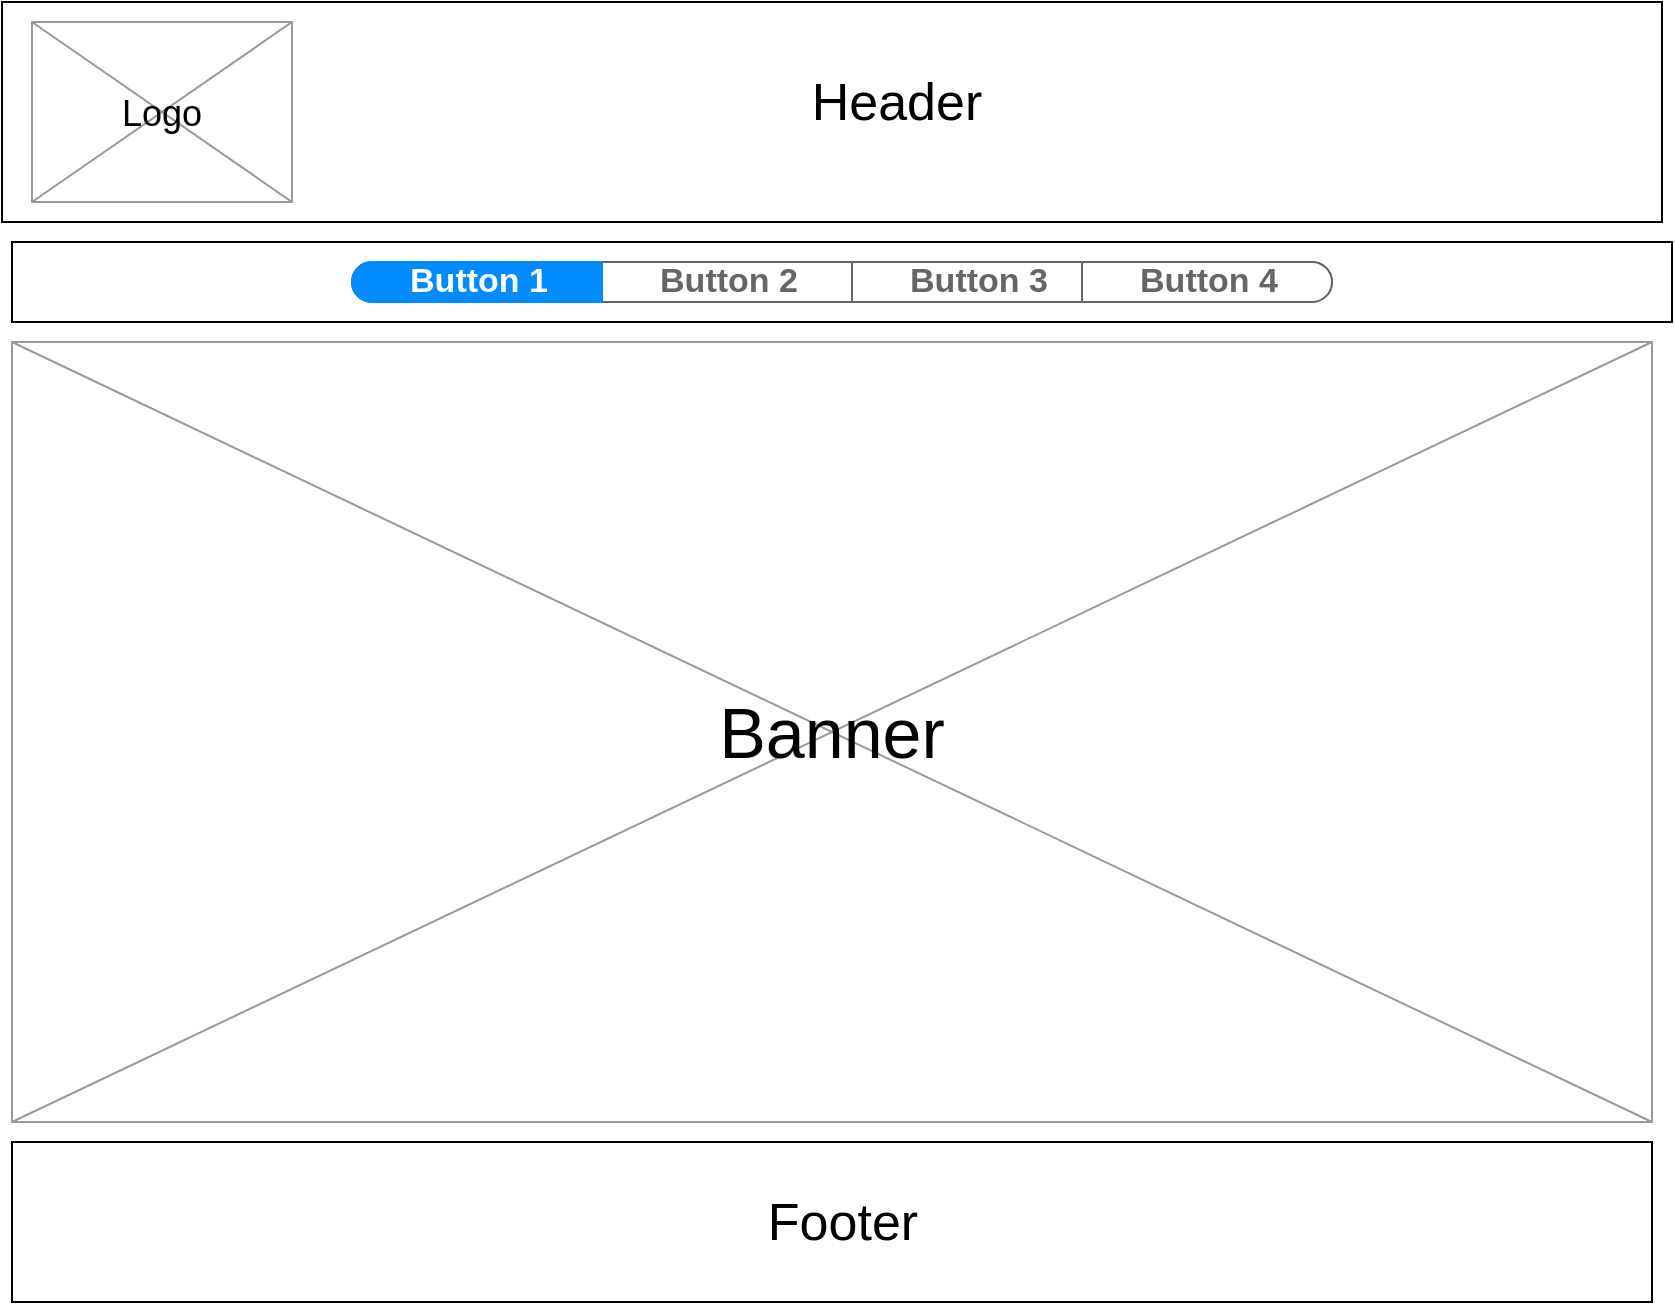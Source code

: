 <mxfile version="14.4.7" type="device"><diagram id="5BVGb31mV-fJfWNDuHiw" name="Page-1"><mxGraphModel dx="868" dy="450" grid="1" gridSize="10" guides="1" tooltips="1" connect="1" arrows="1" fold="1" page="1" pageScale="1" pageWidth="850" pageHeight="1100" math="0" shadow="0"><root><mxCell id="0"/><mxCell id="1" parent="0"/><mxCell id="PE5BmRh-HMLHE-plmZJf-1" value="" style="rounded=0;whiteSpace=wrap;html=1;" parent="1" vertex="1"><mxGeometry x="5" y="10" width="830" height="110" as="geometry"/></mxCell><mxCell id="PE5BmRh-HMLHE-plmZJf-2" value="Header" style="text;html=1;strokeColor=none;fillColor=none;align=center;verticalAlign=middle;whiteSpace=wrap;rounded=0;fontSize=26;" parent="1" vertex="1"><mxGeometry x="380" y="30" width="145" height="60" as="geometry"/></mxCell><mxCell id="PE5BmRh-HMLHE-plmZJf-4" value="" style="verticalLabelPosition=bottom;shadow=0;dashed=0;align=center;html=1;verticalAlign=top;strokeWidth=1;shape=mxgraph.mockup.graphics.simpleIcon;strokeColor=#999999;fontSize=26;" parent="1" vertex="1"><mxGeometry x="20" y="20" width="130" height="90" as="geometry"/></mxCell><mxCell id="PE5BmRh-HMLHE-plmZJf-6" value="Logo" style="text;html=1;strokeColor=none;fillColor=none;align=center;verticalAlign=bottom;whiteSpace=wrap;rounded=0;fontSize=18;" parent="1" vertex="1"><mxGeometry x="65" y="60" width="40" height="20" as="geometry"/></mxCell><mxCell id="PE5BmRh-HMLHE-plmZJf-7" value="" style="rounded=0;whiteSpace=wrap;html=1;fontSize=18;" parent="1" vertex="1"><mxGeometry x="10" y="130" width="830" height="40" as="geometry"/></mxCell><mxCell id="PE5BmRh-HMLHE-plmZJf-8" value="" style="strokeWidth=1;shadow=0;dashed=0;align=center;html=1;shape=mxgraph.mockup.rrect;rSize=10;fillColor=#ffffff;strokeColor=#666666;fontSize=18;" parent="1" vertex="1"><mxGeometry x="180" y="140" width="490" height="20" as="geometry"/></mxCell><mxCell id="PE5BmRh-HMLHE-plmZJf-9" value="Button 2" style="strokeColor=inherit;fillColor=inherit;gradientColor=inherit;strokeWidth=1;shadow=0;dashed=0;align=center;html=1;shape=mxgraph.mockup.rrect;rSize=0;fontSize=17;fontColor=#666666;fontStyle=1;resizeHeight=1;" parent="PE5BmRh-HMLHE-plmZJf-8" vertex="1"><mxGeometry width="125" height="20" relative="1" as="geometry"><mxPoint x="125" as="offset"/></mxGeometry></mxCell><mxCell id="PE5BmRh-HMLHE-plmZJf-10" value="Button 3" style="strokeColor=inherit;fillColor=inherit;gradientColor=inherit;strokeWidth=1;shadow=0;dashed=0;align=center;html=1;shape=mxgraph.mockup.rrect;rSize=0;fontSize=17;fontColor=#666666;fontStyle=1;resizeHeight=1;" parent="PE5BmRh-HMLHE-plmZJf-8" vertex="1"><mxGeometry width="125" height="20" relative="1" as="geometry"><mxPoint x="250" as="offset"/></mxGeometry></mxCell><mxCell id="PE5BmRh-HMLHE-plmZJf-11" value="Button 4" style="strokeColor=inherit;fillColor=inherit;gradientColor=inherit;strokeWidth=1;shadow=0;dashed=0;align=center;html=1;shape=mxgraph.mockup.rightButton;rSize=10;fontSize=17;fontColor=#666666;fontStyle=1;resizeHeight=1;" parent="PE5BmRh-HMLHE-plmZJf-8" vertex="1"><mxGeometry x="1" width="125" height="20" relative="1" as="geometry"><mxPoint x="-125" as="offset"/></mxGeometry></mxCell><mxCell id="PE5BmRh-HMLHE-plmZJf-12" value="Button 1" style="strokeWidth=1;shadow=0;dashed=0;align=center;html=1;shape=mxgraph.mockup.leftButton;rSize=10;fontSize=17;fontColor=#ffffff;fontStyle=1;fillColor=#008cff;strokeColor=#008cff;resizeHeight=1;" parent="PE5BmRh-HMLHE-plmZJf-8" vertex="1"><mxGeometry width="125" height="20" relative="1" as="geometry"/></mxCell><mxCell id="PE5BmRh-HMLHE-plmZJf-13" value="" style="verticalLabelPosition=bottom;shadow=0;dashed=0;align=center;html=1;verticalAlign=top;strokeWidth=1;shape=mxgraph.mockup.graphics.simpleIcon;strokeColor=#999999;fontSize=18;" parent="1" vertex="1"><mxGeometry x="10" y="180" width="820" height="390" as="geometry"/></mxCell><mxCell id="PE5BmRh-HMLHE-plmZJf-14" value="&lt;font style=&quot;font-size: 35px&quot;&gt;Banner&lt;/font&gt;" style="text;html=1;strokeColor=none;fillColor=none;align=center;verticalAlign=middle;whiteSpace=wrap;rounded=0;fontSize=18;" parent="1" vertex="1"><mxGeometry x="390" y="365" width="60" height="20" as="geometry"/></mxCell><mxCell id="PE5BmRh-HMLHE-plmZJf-15" value="" style="rounded=0;whiteSpace=wrap;html=1;fontSize=18;" parent="1" vertex="1"><mxGeometry x="10" y="580" width="820" height="80" as="geometry"/></mxCell><mxCell id="PE5BmRh-HMLHE-plmZJf-16" value="&lt;font style=&quot;font-size: 26px&quot;&gt;Footer&lt;/font&gt;" style="text;html=1;strokeColor=none;fillColor=none;align=center;verticalAlign=middle;whiteSpace=wrap;rounded=0;fontSize=18;" parent="1" vertex="1"><mxGeometry x="358" y="595.45" width="135" height="49.09" as="geometry"/></mxCell></root></mxGraphModel></diagram></mxfile>